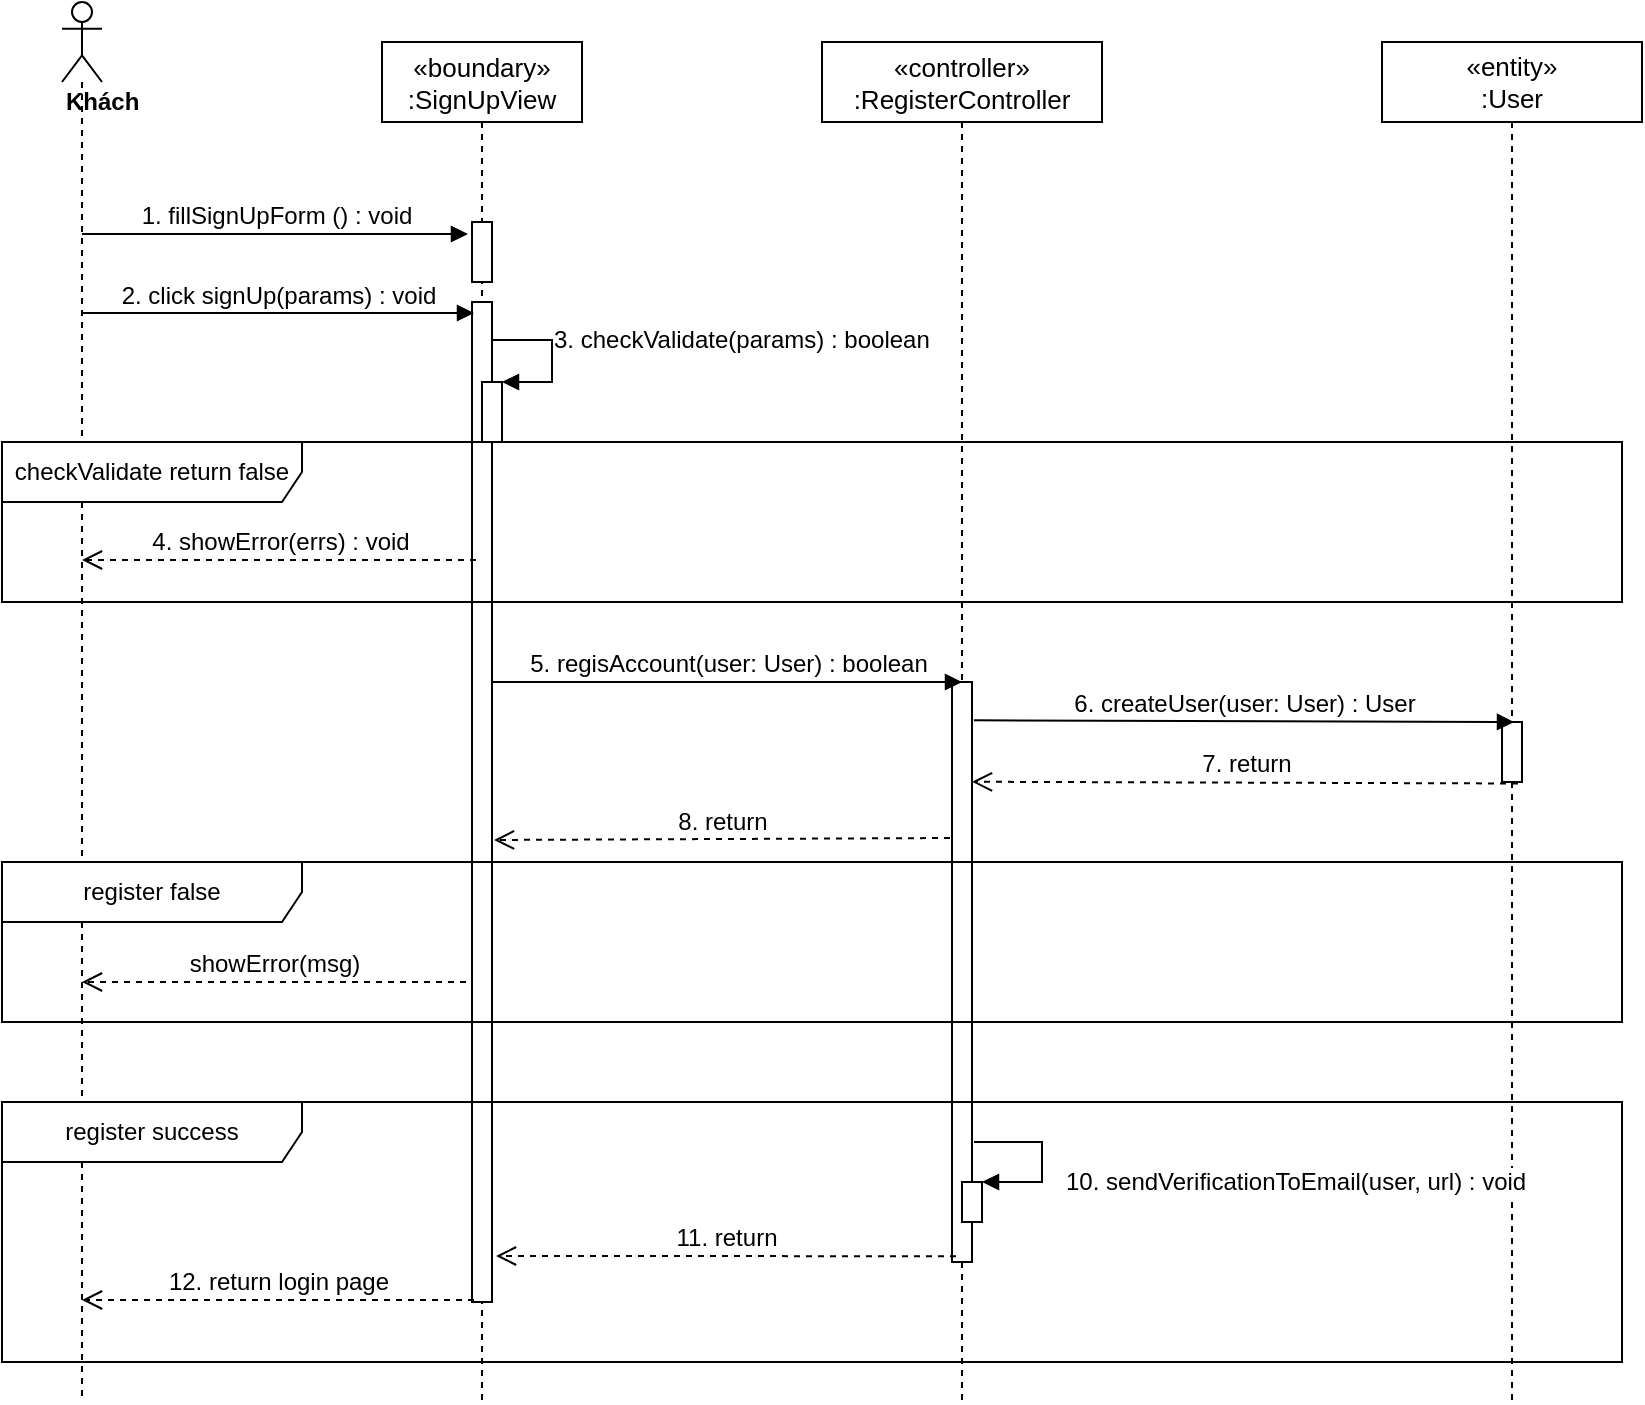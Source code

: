 <mxfile version="14.7.10" type="device"><diagram id="kgpKYQtTHZ0yAKxKKP6v" name="Page-1"><mxGraphModel dx="1038" dy="579" grid="1" gridSize="10" guides="1" tooltips="1" connect="1" arrows="1" fold="1" page="1" pageScale="1" pageWidth="850" pageHeight="1100" math="0" shadow="0"><root><mxCell id="0"/><mxCell id="1" parent="0"/><mxCell id="w3L3HHCOdYrH_aVEu7_M-1" value="«boundary»&#10;:SignUpView" style="shape=umlLifeline;perimeter=lifelinePerimeter;container=1;collapsible=0;recursiveResize=0;rounded=0;shadow=0;strokeWidth=1;fontSize=13;" parent="1" vertex="1"><mxGeometry x="240" y="80" width="100" height="680" as="geometry"/></mxCell><mxCell id="w3L3HHCOdYrH_aVEu7_M-8" value="" style="html=1;points=[];perimeter=orthogonalPerimeter;" parent="w3L3HHCOdYrH_aVEu7_M-1" vertex="1"><mxGeometry x="45" y="130" width="10" height="500" as="geometry"/></mxCell><mxCell id="w3L3HHCOdYrH_aVEu7_M-9" value="«controller»&#10;:RegisterController" style="shape=umlLifeline;perimeter=lifelinePerimeter;container=1;collapsible=0;recursiveResize=0;rounded=0;shadow=0;strokeWidth=1;fontSize=13;" parent="1" vertex="1"><mxGeometry x="460" y="80" width="140" height="680" as="geometry"/></mxCell><mxCell id="w3L3HHCOdYrH_aVEu7_M-10" value="" style="points=[];perimeter=orthogonalPerimeter;rounded=0;shadow=0;strokeWidth=1;" parent="w3L3HHCOdYrH_aVEu7_M-9" vertex="1"><mxGeometry x="65" y="320" width="10" height="290" as="geometry"/></mxCell><mxCell id="w3L3HHCOdYrH_aVEu7_M-11" value="&lt;div&gt;&lt;b&gt;Khách&lt;/b&gt;&lt;/div&gt;" style="shape=umlLifeline;participant=umlActor;perimeter=lifelinePerimeter;whiteSpace=wrap;html=1;container=1;collapsible=0;recursiveResize=0;verticalAlign=top;spacingTop=36;outlineConnect=0;align=left;" parent="1" vertex="1"><mxGeometry x="80" y="60" width="20" height="700" as="geometry"/></mxCell><mxCell id="w3L3HHCOdYrH_aVEu7_M-15" value="&lt;font style=&quot;font-size: 12px&quot;&gt;1. fillSignUpForm () : void&lt;/font&gt;" style="html=1;verticalAlign=bottom;endArrow=block;entryX=-0.2;entryY=0.2;entryDx=0;entryDy=0;entryPerimeter=0;" parent="1" source="w3L3HHCOdYrH_aVEu7_M-11" target="5Lvquat9zMyquCDBEEuA-5" edge="1"><mxGeometry width="80" relative="1" as="geometry"><mxPoint x="380" y="220" as="sourcePoint"/><mxPoint x="270" y="160" as="targetPoint"/></mxGeometry></mxCell><mxCell id="w3L3HHCOdYrH_aVEu7_M-16" value="&lt;font style=&quot;font-size: 12px&quot;&gt;2. click signUp(params) : void&lt;/font&gt;" style="html=1;verticalAlign=bottom;endArrow=block;entryX=0.1;entryY=0.011;entryDx=0;entryDy=0;entryPerimeter=0;" parent="1" source="w3L3HHCOdYrH_aVEu7_M-11" target="w3L3HHCOdYrH_aVEu7_M-8" edge="1"><mxGeometry width="80" relative="1" as="geometry"><mxPoint x="380" y="320" as="sourcePoint"/><mxPoint x="260" y="350" as="targetPoint"/></mxGeometry></mxCell><mxCell id="w3L3HHCOdYrH_aVEu7_M-17" value="&lt;font style=&quot;font-size: 12px&quot;&gt;5. regisAccount(user: User) : boolean&lt;/font&gt;" style="html=1;verticalAlign=bottom;endArrow=block;entryX=0.5;entryY=0;entryDx=0;entryDy=0;entryPerimeter=0;startArrow=none;" parent="1" target="w3L3HHCOdYrH_aVEu7_M-10" edge="1"><mxGeometry width="80" relative="1" as="geometry"><mxPoint x="295" y="400" as="sourcePoint"/><mxPoint x="460" y="320" as="targetPoint"/></mxGeometry></mxCell><mxCell id="w3L3HHCOdYrH_aVEu7_M-18" value="&lt;font style=&quot;font-size: 13px&quot;&gt;&lt;span&gt;«entity»&lt;br&gt;&lt;/span&gt;:User&lt;/font&gt;" style="shape=umlLifeline;perimeter=lifelinePerimeter;whiteSpace=wrap;html=1;container=1;collapsible=0;recursiveResize=0;outlineConnect=0;" parent="1" vertex="1"><mxGeometry x="740" y="80" width="130" height="680" as="geometry"/></mxCell><mxCell id="w3L3HHCOdYrH_aVEu7_M-19" value="" style="points=[];perimeter=orthogonalPerimeter;rounded=0;shadow=0;strokeWidth=1;" parent="w3L3HHCOdYrH_aVEu7_M-18" vertex="1"><mxGeometry x="60" y="340" width="10" height="30" as="geometry"/></mxCell><mxCell id="w3L3HHCOdYrH_aVEu7_M-28" value="&lt;font style=&quot;font-size: 12px&quot;&gt;6. createUser(user: User) : User&lt;/font&gt;" style="html=1;verticalAlign=bottom;endArrow=block;entryX=0.6;entryY=0;entryDx=0;entryDy=0;entryPerimeter=0;exitX=1.1;exitY=0.066;exitDx=0;exitDy=0;exitPerimeter=0;" parent="1" source="w3L3HHCOdYrH_aVEu7_M-10" target="w3L3HHCOdYrH_aVEu7_M-19" edge="1"><mxGeometry width="80" relative="1" as="geometry"><mxPoint x="540" y="420" as="sourcePoint"/><mxPoint x="830" y="420" as="targetPoint"/></mxGeometry></mxCell><mxCell id="w3L3HHCOdYrH_aVEu7_M-29" value="&lt;font style=&quot;font-size: 12px&quot;&gt;7. return&lt;/font&gt;" style="html=1;verticalAlign=bottom;endArrow=open;dashed=1;endSize=8;exitX=0.8;exitY=1.025;exitDx=0;exitDy=0;exitPerimeter=0;entryX=1;entryY=0.172;entryDx=0;entryDy=0;entryPerimeter=0;" parent="1" source="w3L3HHCOdYrH_aVEu7_M-19" target="w3L3HHCOdYrH_aVEu7_M-10" edge="1"><mxGeometry relative="1" as="geometry"><mxPoint x="830" y="420" as="sourcePoint"/><mxPoint x="540" y="451" as="targetPoint"/></mxGeometry></mxCell><mxCell id="w3L3HHCOdYrH_aVEu7_M-26" value="" style="html=1;points=[];perimeter=orthogonalPerimeter;" parent="1" vertex="1"><mxGeometry x="530" y="650" width="10" height="20" as="geometry"/></mxCell><mxCell id="w3L3HHCOdYrH_aVEu7_M-27" value="&lt;font style=&quot;font-size: 12px&quot;&gt;10. sendVerificationToEmail(user, url) : void&lt;/font&gt;" style="edgeStyle=orthogonalEdgeStyle;html=1;align=left;spacingLeft=2;endArrow=block;rounded=0;entryX=1;entryY=0;" parent="1" target="w3L3HHCOdYrH_aVEu7_M-26" edge="1"><mxGeometry x="0.368" y="-10" relative="1" as="geometry"><mxPoint x="540" y="630" as="sourcePoint"/><Array as="points"><mxPoint x="536" y="630"/><mxPoint x="570" y="630"/><mxPoint x="570" y="650"/></Array><mxPoint x="10" y="10" as="offset"/></mxGeometry></mxCell><mxCell id="5Lvquat9zMyquCDBEEuA-2" value="&lt;font style=&quot;font-size: 12px&quot;&gt;4. showError(errs) : void&lt;/font&gt;" style="html=1;verticalAlign=bottom;endArrow=open;dashed=1;endSize=8;exitX=0.2;exitY=0.258;exitDx=0;exitDy=0;exitPerimeter=0;" parent="1" source="w3L3HHCOdYrH_aVEu7_M-8" target="w3L3HHCOdYrH_aVEu7_M-11" edge="1"><mxGeometry relative="1" as="geometry"><mxPoint x="250" y="245" as="sourcePoint"/><mxPoint x="520" y="300" as="targetPoint"/></mxGeometry></mxCell><mxCell id="5Lvquat9zMyquCDBEEuA-3" value="" style="html=1;points=[];perimeter=orthogonalPerimeter;" parent="1" vertex="1"><mxGeometry x="290" y="250" width="10" height="30" as="geometry"/></mxCell><mxCell id="5Lvquat9zMyquCDBEEuA-4" value="&lt;font style=&quot;font-size: 12px&quot;&gt;3. checkValidate(params) : boolean&lt;/font&gt;" style="edgeStyle=orthogonalEdgeStyle;html=1;align=left;spacingLeft=2;endArrow=block;rounded=0;entryX=1;entryY=0;exitX=1;exitY=0.051;exitDx=0;exitDy=0;exitPerimeter=0;" parent="1" source="w3L3HHCOdYrH_aVEu7_M-8" target="5Lvquat9zMyquCDBEEuA-3" edge="1"><mxGeometry x="-0.2" relative="1" as="geometry"><mxPoint x="295" y="180" as="sourcePoint"/><Array as="points"><mxPoint x="325" y="229"/><mxPoint x="325" y="250"/></Array><mxPoint as="offset"/></mxGeometry></mxCell><mxCell id="5Lvquat9zMyquCDBEEuA-5" value="" style="html=1;points=[];perimeter=orthogonalPerimeter;" parent="1" vertex="1"><mxGeometry x="285" y="170" width="10" height="30" as="geometry"/></mxCell><mxCell id="5Lvquat9zMyquCDBEEuA-1" value="checkValidate return false" style="shape=umlFrame;whiteSpace=wrap;html=1;width=150;height=30;" parent="1" vertex="1"><mxGeometry x="50" y="280" width="810" height="80" as="geometry"/></mxCell><mxCell id="5Lvquat9zMyquCDBEEuA-8" value="register false" style="shape=umlFrame;whiteSpace=wrap;html=1;width=150;height=30;" parent="1" vertex="1"><mxGeometry x="50" y="490" width="810" height="80" as="geometry"/></mxCell><mxCell id="5Lvquat9zMyquCDBEEuA-9" value="&lt;font style=&quot;font-size: 12px&quot;&gt;showError(msg)&lt;/font&gt;" style="html=1;verticalAlign=bottom;endArrow=open;dashed=1;endSize=8;exitX=-0.3;exitY=0.68;exitDx=0;exitDy=0;exitPerimeter=0;" parent="1" source="w3L3HHCOdYrH_aVEu7_M-8" target="w3L3HHCOdYrH_aVEu7_M-11" edge="1"><mxGeometry relative="1" as="geometry"><mxPoint x="250" y="500" as="sourcePoint"/><mxPoint x="520" y="500" as="targetPoint"/></mxGeometry></mxCell><mxCell id="5Lvquat9zMyquCDBEEuA-10" value="&lt;font style=&quot;font-size: 12px&quot;&gt;8. return&lt;/font&gt;" style="html=1;verticalAlign=bottom;endArrow=open;dashed=1;endSize=8;entryX=1.1;entryY=0.538;entryDx=0;entryDy=0;entryPerimeter=0;exitX=-0.1;exitY=0.269;exitDx=0;exitDy=0;exitPerimeter=0;" parent="1" source="w3L3HHCOdYrH_aVEu7_M-10" target="w3L3HHCOdYrH_aVEu7_M-8" edge="1"><mxGeometry relative="1" as="geometry"><mxPoint x="600" y="500" as="sourcePoint"/><mxPoint x="520" y="500" as="targetPoint"/><mxPoint as="offset"/></mxGeometry></mxCell><mxCell id="5Lvquat9zMyquCDBEEuA-12" value="register success" style="shape=umlFrame;whiteSpace=wrap;html=1;width=150;height=30;" parent="1" vertex="1"><mxGeometry x="50" y="610" width="810" height="130" as="geometry"/></mxCell><mxCell id="5Lvquat9zMyquCDBEEuA-13" value="&lt;font style=&quot;font-size: 12px&quot;&gt;11. return&lt;/font&gt;" style="html=1;verticalAlign=bottom;endArrow=open;dashed=1;endSize=8;entryX=1.2;entryY=0.954;entryDx=0;entryDy=0;entryPerimeter=0;exitX=0.2;exitY=0.99;exitDx=0;exitDy=0;exitPerimeter=0;" parent="1" source="w3L3HHCOdYrH_aVEu7_M-10" target="w3L3HHCOdYrH_aVEu7_M-8" edge="1"><mxGeometry relative="1" as="geometry"><mxPoint x="600" y="700" as="sourcePoint"/><mxPoint x="520" y="700" as="targetPoint"/></mxGeometry></mxCell><mxCell id="5Lvquat9zMyquCDBEEuA-14" value="&lt;font style=&quot;font-size: 12px&quot;&gt;12. return login page&lt;/font&gt;" style="html=1;verticalAlign=bottom;endArrow=open;dashed=1;endSize=8;exitX=0.1;exitY=0.998;exitDx=0;exitDy=0;exitPerimeter=0;" parent="1" source="w3L3HHCOdYrH_aVEu7_M-8" target="w3L3HHCOdYrH_aVEu7_M-11" edge="1"><mxGeometry relative="1" as="geometry"><mxPoint x="260" y="700" as="sourcePoint"/><mxPoint x="520" y="700" as="targetPoint"/></mxGeometry></mxCell></root></mxGraphModel></diagram></mxfile>